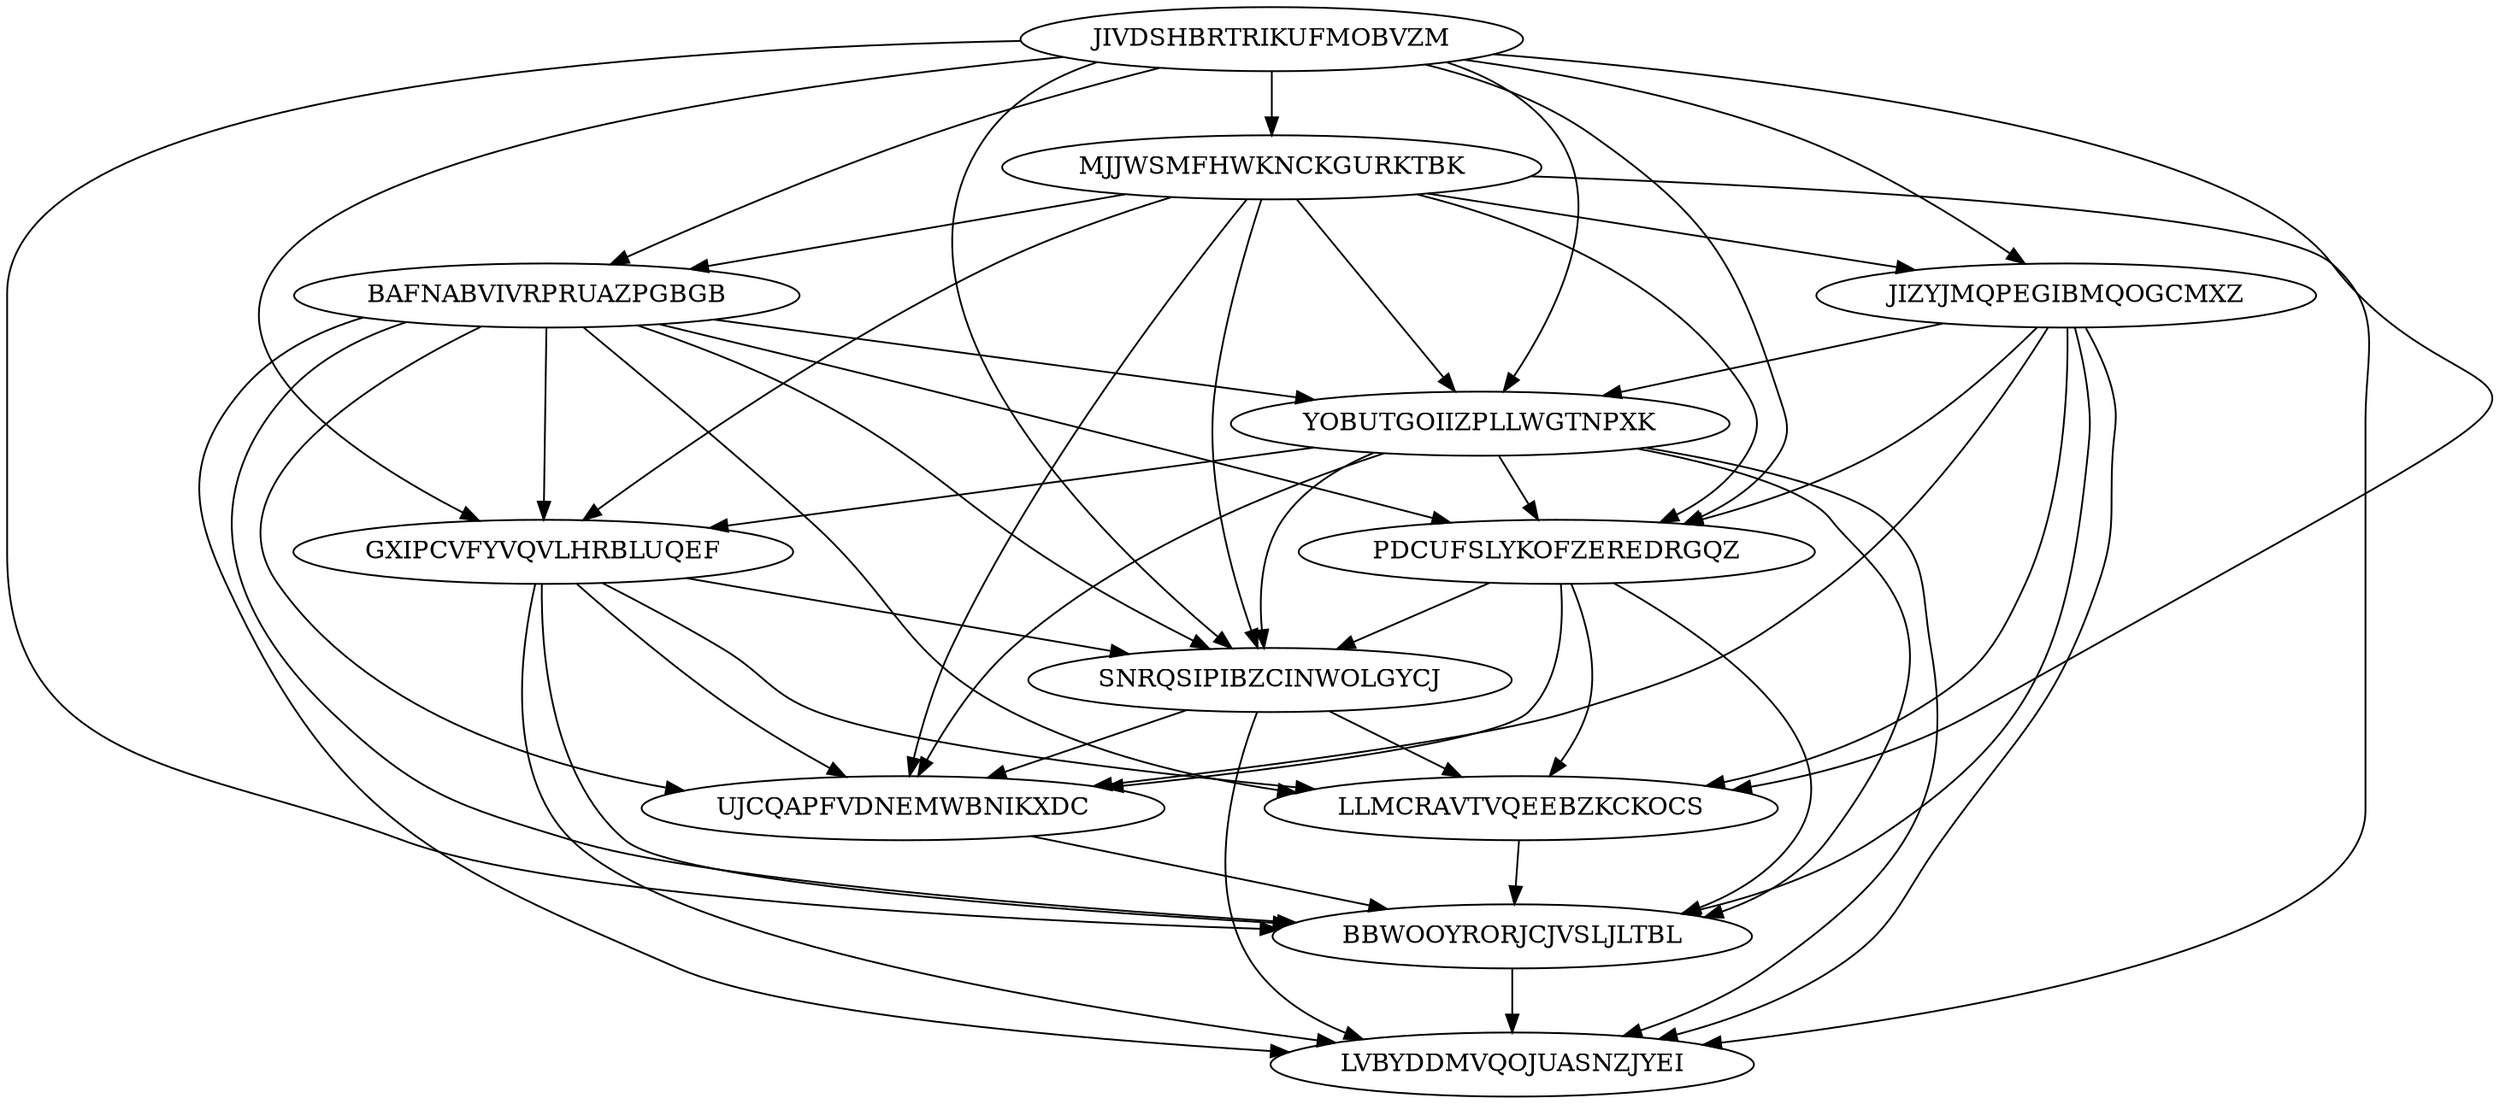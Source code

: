 digraph N12M52 {
	JIVDSHBRTRIKUFMOBVZM	[Weight=19];
	MJJWSMFHWKNCKGURKTBK	[Weight=11];
	JIZYJMQPEGIBMQOGCMXZ	[Weight=14];
	BAFNABVIVRPRUAZPGBGB	[Weight=20];
	YOBUTGOIIZPLLWGTNPXK	[Weight=11];
	PDCUFSLYKOFZEREDRGQZ	[Weight=14];
	GXIPCVFYVQVLHRBLUQEF	[Weight=16];
	SNRQSIPIBZCINWOLGYCJ	[Weight=14];
	UJCQAPFVDNEMWBNIKXDC	[Weight=17];
	LLMCRAVTVQEEBZKCKOCS	[Weight=13];
	BBWOOYRORJCJVSLJLTBL	[Weight=13];
	LVBYDDMVQOJUASNZJYEI	[Weight=13];
	BAFNABVIVRPRUAZPGBGB -> LVBYDDMVQOJUASNZJYEI [Weight=15];
	BAFNABVIVRPRUAZPGBGB -> LLMCRAVTVQEEBZKCKOCS [Weight=17];
	PDCUFSLYKOFZEREDRGQZ -> BBWOOYRORJCJVSLJLTBL [Weight=20];
	YOBUTGOIIZPLLWGTNPXK -> PDCUFSLYKOFZEREDRGQZ [Weight=10];
	YOBUTGOIIZPLLWGTNPXK -> LVBYDDMVQOJUASNZJYEI [Weight=16];
	PDCUFSLYKOFZEREDRGQZ -> SNRQSIPIBZCINWOLGYCJ [Weight=16];
	JIZYJMQPEGIBMQOGCMXZ -> PDCUFSLYKOFZEREDRGQZ [Weight=13];
	JIVDSHBRTRIKUFMOBVZM -> MJJWSMFHWKNCKGURKTBK [Weight=14];
	GXIPCVFYVQVLHRBLUQEF -> LLMCRAVTVQEEBZKCKOCS [Weight=19];
	GXIPCVFYVQVLHRBLUQEF -> LVBYDDMVQOJUASNZJYEI [Weight=16];
	SNRQSIPIBZCINWOLGYCJ -> LVBYDDMVQOJUASNZJYEI [Weight=18];
	JIZYJMQPEGIBMQOGCMXZ -> LLMCRAVTVQEEBZKCKOCS [Weight=15];
	BAFNABVIVRPRUAZPGBGB -> SNRQSIPIBZCINWOLGYCJ [Weight=20];
	YOBUTGOIIZPLLWGTNPXK -> SNRQSIPIBZCINWOLGYCJ [Weight=16];
	JIVDSHBRTRIKUFMOBVZM -> LLMCRAVTVQEEBZKCKOCS [Weight=10];
	YOBUTGOIIZPLLWGTNPXK -> GXIPCVFYVQVLHRBLUQEF [Weight=10];
	BAFNABVIVRPRUAZPGBGB -> GXIPCVFYVQVLHRBLUQEF [Weight=14];
	JIVDSHBRTRIKUFMOBVZM -> YOBUTGOIIZPLLWGTNPXK [Weight=17];
	GXIPCVFYVQVLHRBLUQEF -> BBWOOYRORJCJVSLJLTBL [Weight=19];
	YOBUTGOIIZPLLWGTNPXK -> BBWOOYRORJCJVSLJLTBL [Weight=14];
	JIZYJMQPEGIBMQOGCMXZ -> UJCQAPFVDNEMWBNIKXDC [Weight=15];
	BAFNABVIVRPRUAZPGBGB -> PDCUFSLYKOFZEREDRGQZ [Weight=20];
	MJJWSMFHWKNCKGURKTBK -> YOBUTGOIIZPLLWGTNPXK [Weight=17];
	JIVDSHBRTRIKUFMOBVZM -> GXIPCVFYVQVLHRBLUQEF [Weight=10];
	JIVDSHBRTRIKUFMOBVZM -> BBWOOYRORJCJVSLJLTBL [Weight=20];
	SNRQSIPIBZCINWOLGYCJ -> LLMCRAVTVQEEBZKCKOCS [Weight=10];
	LLMCRAVTVQEEBZKCKOCS -> BBWOOYRORJCJVSLJLTBL [Weight=13];
	PDCUFSLYKOFZEREDRGQZ -> UJCQAPFVDNEMWBNIKXDC [Weight=16];
	BAFNABVIVRPRUAZPGBGB -> BBWOOYRORJCJVSLJLTBL [Weight=11];
	UJCQAPFVDNEMWBNIKXDC -> BBWOOYRORJCJVSLJLTBL [Weight=14];
	JIZYJMQPEGIBMQOGCMXZ -> LVBYDDMVQOJUASNZJYEI [Weight=16];
	JIVDSHBRTRIKUFMOBVZM -> PDCUFSLYKOFZEREDRGQZ [Weight=16];
	MJJWSMFHWKNCKGURKTBK -> LVBYDDMVQOJUASNZJYEI [Weight=14];
	MJJWSMFHWKNCKGURKTBK -> SNRQSIPIBZCINWOLGYCJ [Weight=18];
	JIVDSHBRTRIKUFMOBVZM -> SNRQSIPIBZCINWOLGYCJ [Weight=10];
	JIZYJMQPEGIBMQOGCMXZ -> YOBUTGOIIZPLLWGTNPXK [Weight=13];
	JIZYJMQPEGIBMQOGCMXZ -> BBWOOYRORJCJVSLJLTBL [Weight=12];
	BBWOOYRORJCJVSLJLTBL -> LVBYDDMVQOJUASNZJYEI [Weight=13];
	MJJWSMFHWKNCKGURKTBK -> JIZYJMQPEGIBMQOGCMXZ [Weight=15];
	JIVDSHBRTRIKUFMOBVZM -> BAFNABVIVRPRUAZPGBGB [Weight=14];
	MJJWSMFHWKNCKGURKTBK -> UJCQAPFVDNEMWBNIKXDC [Weight=10];
	BAFNABVIVRPRUAZPGBGB -> YOBUTGOIIZPLLWGTNPXK [Weight=16];
	GXIPCVFYVQVLHRBLUQEF -> UJCQAPFVDNEMWBNIKXDC [Weight=20];
	BAFNABVIVRPRUAZPGBGB -> UJCQAPFVDNEMWBNIKXDC [Weight=20];
	JIVDSHBRTRIKUFMOBVZM -> JIZYJMQPEGIBMQOGCMXZ [Weight=13];
	PDCUFSLYKOFZEREDRGQZ -> LLMCRAVTVQEEBZKCKOCS [Weight=10];
	SNRQSIPIBZCINWOLGYCJ -> UJCQAPFVDNEMWBNIKXDC [Weight=13];
	MJJWSMFHWKNCKGURKTBK -> GXIPCVFYVQVLHRBLUQEF [Weight=11];
	MJJWSMFHWKNCKGURKTBK -> BAFNABVIVRPRUAZPGBGB [Weight=18];
	GXIPCVFYVQVLHRBLUQEF -> SNRQSIPIBZCINWOLGYCJ [Weight=16];
	YOBUTGOIIZPLLWGTNPXK -> UJCQAPFVDNEMWBNIKXDC [Weight=17];
	MJJWSMFHWKNCKGURKTBK -> PDCUFSLYKOFZEREDRGQZ [Weight=10];
}
